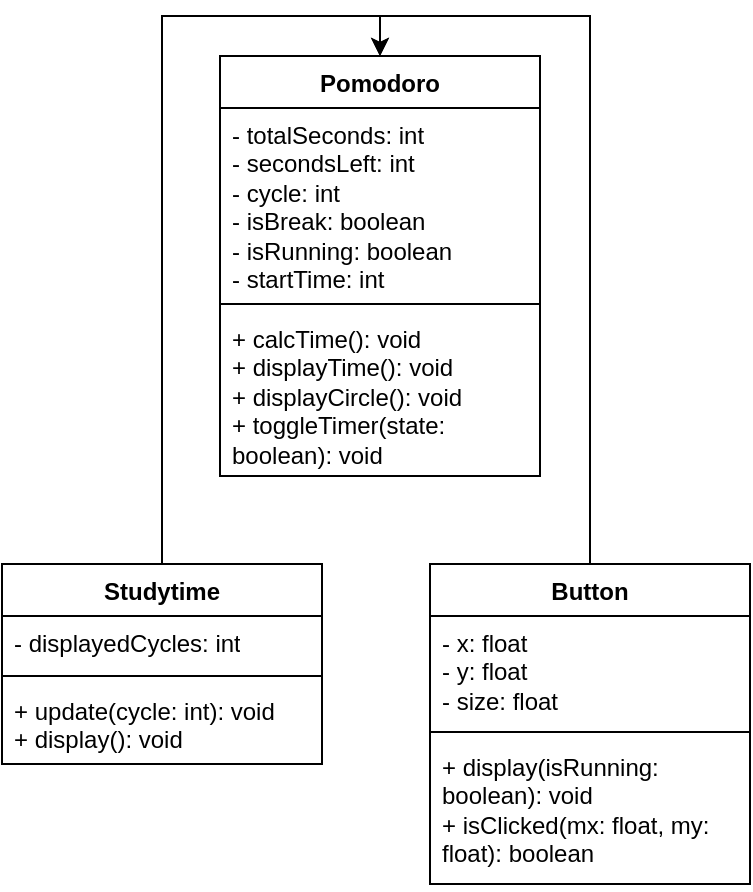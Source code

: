 <mxfile version="26.2.14">
  <diagram name="Side-1" id="VotIWypFstvTbY9lTl2X">
    <mxGraphModel dx="1025" dy="497" grid="0" gridSize="10" guides="1" tooltips="1" connect="1" arrows="1" fold="1" page="0" pageScale="1" pageWidth="827" pageHeight="1169" math="0" shadow="0">
      <root>
        <mxCell id="0" />
        <mxCell id="1" parent="0" />
        <mxCell id="rzm04t9_tymCl2YNQlsp-1" value="Pomodoro" style="swimlane;fontStyle=1;align=center;verticalAlign=top;childLayout=stackLayout;horizontal=1;startSize=26;horizontalStack=0;resizeParent=1;resizeParentMax=0;resizeLast=0;collapsible=1;marginBottom=0;whiteSpace=wrap;html=1;" parent="1" vertex="1">
          <mxGeometry x="163" y="160" width="160" height="210" as="geometry" />
        </mxCell>
        <mxCell id="rzm04t9_tymCl2YNQlsp-2" value="&lt;span style=&quot;text-align: center;&quot;&gt;- totalSeconds: int&lt;/span&gt;&lt;br style=&quot;text-align: center;&quot;&gt;&lt;span style=&quot;text-align: center;&quot;&gt;- secondsLeft: int&lt;/span&gt;&lt;br style=&quot;text-align: center;&quot;&gt;&lt;span style=&quot;text-align: center;&quot;&gt;- cycle: int&lt;/span&gt;&lt;br style=&quot;text-align: center;&quot;&gt;&lt;span style=&quot;text-align: center;&quot;&gt;- isBreak: boolean&lt;/span&gt;&lt;br style=&quot;text-align: center;&quot;&gt;&lt;span style=&quot;text-align: center;&quot;&gt;- isRunning: boolean&lt;/span&gt;&lt;br style=&quot;text-align: center;&quot;&gt;&lt;span style=&quot;text-align: center;&quot;&gt;- startTime: int&lt;/span&gt;" style="text;strokeColor=none;fillColor=none;align=left;verticalAlign=top;spacingLeft=4;spacingRight=4;overflow=hidden;rotatable=0;points=[[0,0.5],[1,0.5]];portConstraint=eastwest;whiteSpace=wrap;html=1;" parent="rzm04t9_tymCl2YNQlsp-1" vertex="1">
          <mxGeometry y="26" width="160" height="94" as="geometry" />
        </mxCell>
        <mxCell id="rzm04t9_tymCl2YNQlsp-3" value="" style="line;strokeWidth=1;fillColor=none;align=left;verticalAlign=middle;spacingTop=-1;spacingLeft=3;spacingRight=3;rotatable=0;labelPosition=right;points=[];portConstraint=eastwest;strokeColor=inherit;" parent="rzm04t9_tymCl2YNQlsp-1" vertex="1">
          <mxGeometry y="120" width="160" height="8" as="geometry" />
        </mxCell>
        <mxCell id="rzm04t9_tymCl2YNQlsp-4" value="&lt;span style=&quot;text-align: center;&quot;&gt;+ calcTime(): void&lt;/span&gt;&lt;br style=&quot;text-align: center;&quot;&gt;&lt;span style=&quot;text-align: center;&quot;&gt;+ displayTime(): void&lt;/span&gt;&lt;br style=&quot;text-align: center;&quot;&gt;&lt;span style=&quot;text-align: center;&quot;&gt;+ displayCircle(): void&lt;/span&gt;&lt;br style=&quot;text-align: center;&quot;&gt;&lt;span style=&quot;text-align: center;&quot;&gt;+ toggleTimer(state: boolean): void&lt;/span&gt;" style="text;strokeColor=none;fillColor=none;align=left;verticalAlign=top;spacingLeft=4;spacingRight=4;overflow=hidden;rotatable=0;points=[[0,0.5],[1,0.5]];portConstraint=eastwest;whiteSpace=wrap;html=1;" parent="rzm04t9_tymCl2YNQlsp-1" vertex="1">
          <mxGeometry y="128" width="160" height="82" as="geometry" />
        </mxCell>
        <mxCell id="PtUJpzmzDfkzAorje2Bz-15" style="edgeStyle=orthogonalEdgeStyle;rounded=0;orthogonalLoop=1;jettySize=auto;html=1;entryX=0.5;entryY=0;entryDx=0;entryDy=0;" edge="1" parent="1" source="rzm04t9_tymCl2YNQlsp-5" target="rzm04t9_tymCl2YNQlsp-1">
          <mxGeometry relative="1" as="geometry" />
        </mxCell>
        <mxCell id="rzm04t9_tymCl2YNQlsp-5" value="Studytime" style="swimlane;fontStyle=1;align=center;verticalAlign=top;childLayout=stackLayout;horizontal=1;startSize=26;horizontalStack=0;resizeParent=1;resizeParentMax=0;resizeLast=0;collapsible=1;marginBottom=0;whiteSpace=wrap;html=1;" parent="1" vertex="1">
          <mxGeometry x="54" y="414" width="160" height="100" as="geometry" />
        </mxCell>
        <mxCell id="rzm04t9_tymCl2YNQlsp-6" value="&lt;span style=&quot;text-align: center;&quot;&gt;- displayedCycles: int&lt;/span&gt;" style="text;strokeColor=none;fillColor=none;align=left;verticalAlign=top;spacingLeft=4;spacingRight=4;overflow=hidden;rotatable=0;points=[[0,0.5],[1,0.5]];portConstraint=eastwest;whiteSpace=wrap;html=1;" parent="rzm04t9_tymCl2YNQlsp-5" vertex="1">
          <mxGeometry y="26" width="160" height="26" as="geometry" />
        </mxCell>
        <mxCell id="rzm04t9_tymCl2YNQlsp-7" value="" style="line;strokeWidth=1;fillColor=none;align=left;verticalAlign=middle;spacingTop=-1;spacingLeft=3;spacingRight=3;rotatable=0;labelPosition=right;points=[];portConstraint=eastwest;strokeColor=inherit;" parent="rzm04t9_tymCl2YNQlsp-5" vertex="1">
          <mxGeometry y="52" width="160" height="8" as="geometry" />
        </mxCell>
        <mxCell id="rzm04t9_tymCl2YNQlsp-8" value="&lt;span style=&quot;text-align: center;&quot;&gt;+ update(cycle: int): void&lt;/span&gt;&lt;br style=&quot;text-align: center;&quot;&gt;&lt;span style=&quot;text-align: center;&quot;&gt;+ display(): void&lt;/span&gt;" style="text;strokeColor=none;fillColor=none;align=left;verticalAlign=top;spacingLeft=4;spacingRight=4;overflow=hidden;rotatable=0;points=[[0,0.5],[1,0.5]];portConstraint=eastwest;whiteSpace=wrap;html=1;" parent="rzm04t9_tymCl2YNQlsp-5" vertex="1">
          <mxGeometry y="60" width="160" height="40" as="geometry" />
        </mxCell>
        <mxCell id="PtUJpzmzDfkzAorje2Bz-16" style="edgeStyle=orthogonalEdgeStyle;rounded=0;orthogonalLoop=1;jettySize=auto;html=1;entryX=0.5;entryY=0;entryDx=0;entryDy=0;" edge="1" parent="1" source="rzm04t9_tymCl2YNQlsp-9" target="rzm04t9_tymCl2YNQlsp-1">
          <mxGeometry relative="1" as="geometry" />
        </mxCell>
        <mxCell id="rzm04t9_tymCl2YNQlsp-9" value="Button" style="swimlane;fontStyle=1;align=center;verticalAlign=top;childLayout=stackLayout;horizontal=1;startSize=26;horizontalStack=0;resizeParent=1;resizeParentMax=0;resizeLast=0;collapsible=1;marginBottom=0;whiteSpace=wrap;html=1;" parent="1" vertex="1">
          <mxGeometry x="268" y="414" width="160" height="160" as="geometry" />
        </mxCell>
        <mxCell id="rzm04t9_tymCl2YNQlsp-10" value="&lt;span style=&quot;text-align: center;&quot;&gt;- x: float&lt;/span&gt;&lt;br style=&quot;text-align: center;&quot;&gt;&lt;span style=&quot;text-align: center;&quot;&gt;- y: float&lt;/span&gt;&lt;br style=&quot;text-align: center;&quot;&gt;&lt;span style=&quot;text-align: center;&quot;&gt;- size: float&lt;/span&gt;" style="text;strokeColor=none;fillColor=none;align=left;verticalAlign=top;spacingLeft=4;spacingRight=4;overflow=hidden;rotatable=0;points=[[0,0.5],[1,0.5]];portConstraint=eastwest;whiteSpace=wrap;html=1;" parent="rzm04t9_tymCl2YNQlsp-9" vertex="1">
          <mxGeometry y="26" width="160" height="54" as="geometry" />
        </mxCell>
        <mxCell id="rzm04t9_tymCl2YNQlsp-11" value="" style="line;strokeWidth=1;fillColor=none;align=left;verticalAlign=middle;spacingTop=-1;spacingLeft=3;spacingRight=3;rotatable=0;labelPosition=right;points=[];portConstraint=eastwest;strokeColor=inherit;" parent="rzm04t9_tymCl2YNQlsp-9" vertex="1">
          <mxGeometry y="80" width="160" height="8" as="geometry" />
        </mxCell>
        <mxCell id="rzm04t9_tymCl2YNQlsp-12" value="&lt;span style=&quot;text-align: center;&quot;&gt;+ display(isRunning: boolean): void&lt;/span&gt;&lt;br style=&quot;text-align: center;&quot;&gt;&lt;span style=&quot;text-align: center;&quot;&gt;+ isClicked(mx: float, my: float): boolean&lt;/span&gt;" style="text;strokeColor=none;fillColor=none;align=left;verticalAlign=top;spacingLeft=4;spacingRight=4;overflow=hidden;rotatable=0;points=[[0,0.5],[1,0.5]];portConstraint=eastwest;whiteSpace=wrap;html=1;" parent="rzm04t9_tymCl2YNQlsp-9" vertex="1">
          <mxGeometry y="88" width="160" height="72" as="geometry" />
        </mxCell>
      </root>
    </mxGraphModel>
  </diagram>
</mxfile>

